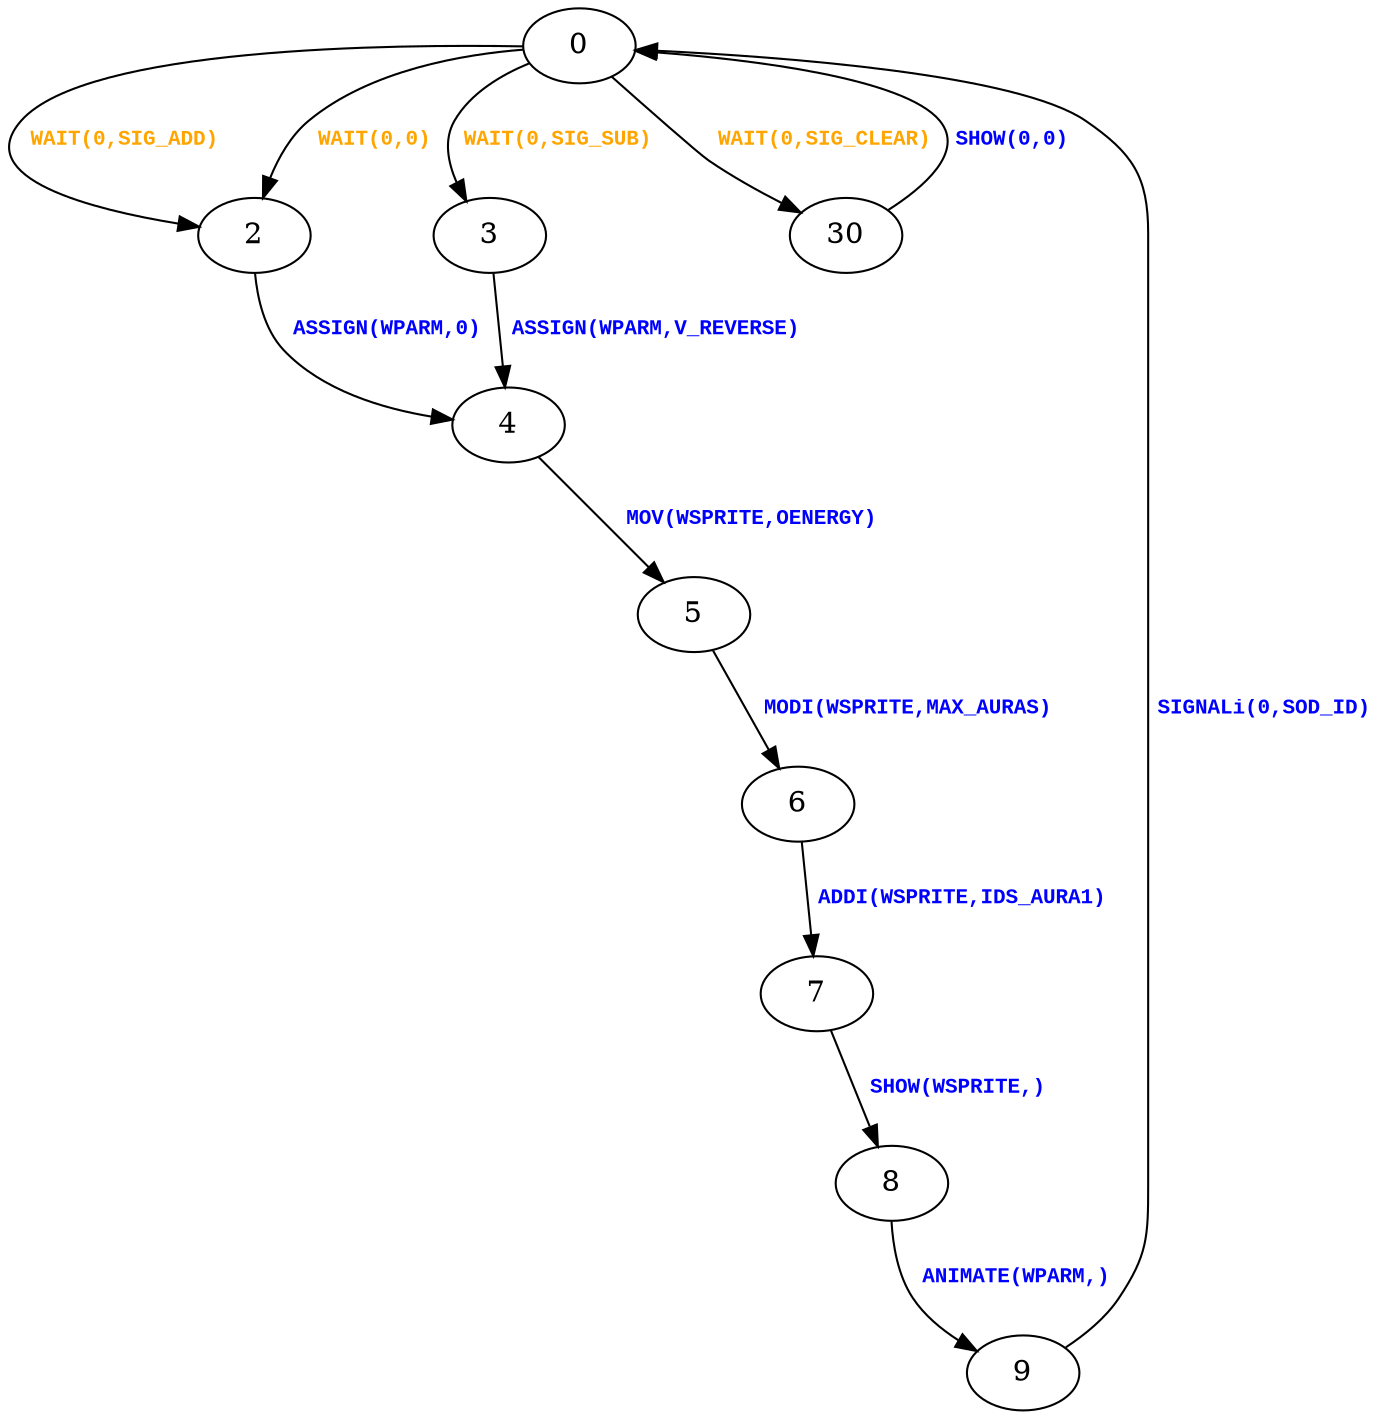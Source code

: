 digraph {
 node [shape=oval];
"0" -> "2"[fontcolor=orange, label=< <table border="0"><tr><td><font face="Courier New" point-size="10"><b>WAIT(0,SIG_ADD)<br align="left"/></b></font></td></tr>
</table>>];
"0" -> "3"[fontcolor=orange, label=< <table border="0"><tr><td><font face="Courier New" point-size="10"><b>WAIT(0,SIG_SUB)<br align="left"/></b></font></td></tr>
</table>>];
"0" -> "30"[fontcolor=orange, label=< <table border="0"><tr><td><font face="Courier New" point-size="10"><b>WAIT(0,SIG_CLEAR)<br align="left"/></b></font></td></tr>
</table>>];
"0" -> "2"[fontcolor=orange, label=< <table border="0"><tr><td><font face="Courier New" point-size="10"><b>WAIT(0,0)<br align="left"/></b></font></td></tr>
</table>>];
"2" -> "4"[fontcolor=blue, label=< <table border="0"><tr><td><font face="Courier New" point-size="10"><b>ASSIGN(WPARM,0)<br align="left"/></b></font></td></tr>
</table>>];
"3" -> "4"[fontcolor=blue, label=< <table border="0"><tr><td><font face="Courier New" point-size="10"><b>ASSIGN(WPARM,V_REVERSE)<br align="left"/></b></font></td></tr>
</table>>];
"30" -> "0"[fontcolor=blue, label=< <table border="0"><tr><td><font face="Courier New" point-size="10"><b>SHOW(0,0)<br align="left"/></b></font></td></tr>
</table>>];
"4" -> "5"[fontcolor=blue, label=< <table border="0"><tr><td><font face="Courier New" point-size="10"><b>MOV(WSPRITE,OENERGY)<br align="left"/></b></font></td></tr>
</table>>];
"5" -> "6"[fontcolor=blue, label=< <table border="0"><tr><td><font face="Courier New" point-size="10"><b>MODI(WSPRITE,MAX_AURAS)<br align="left"/></b></font></td></tr>
</table>>];
"6" -> "7"[fontcolor=blue, label=< <table border="0"><tr><td><font face="Courier New" point-size="10"><b>ADDI(WSPRITE,IDS_AURA1)<br align="left"/></b></font></td></tr>
</table>>];
"7" -> "8"[fontcolor=blue, label=< <table border="0"><tr><td><font face="Courier New" point-size="10"><b>SHOW(WSPRITE,)<br align="left"/></b></font></td></tr>
</table>>];
"8" -> "9"[fontcolor=blue, label=< <table border="0"><tr><td><font face="Courier New" point-size="10"><b>ANIMATE(WPARM,)<br align="left"/></b></font></td></tr>
</table>>];
"9" -> "0"[fontcolor=blue, label=< <table border="0"><tr><td><font face="Courier New" point-size="10"><b>SIGNALi(0,SOD_ID)<br align="left"/></b></font></td></tr>
</table>>];
}
